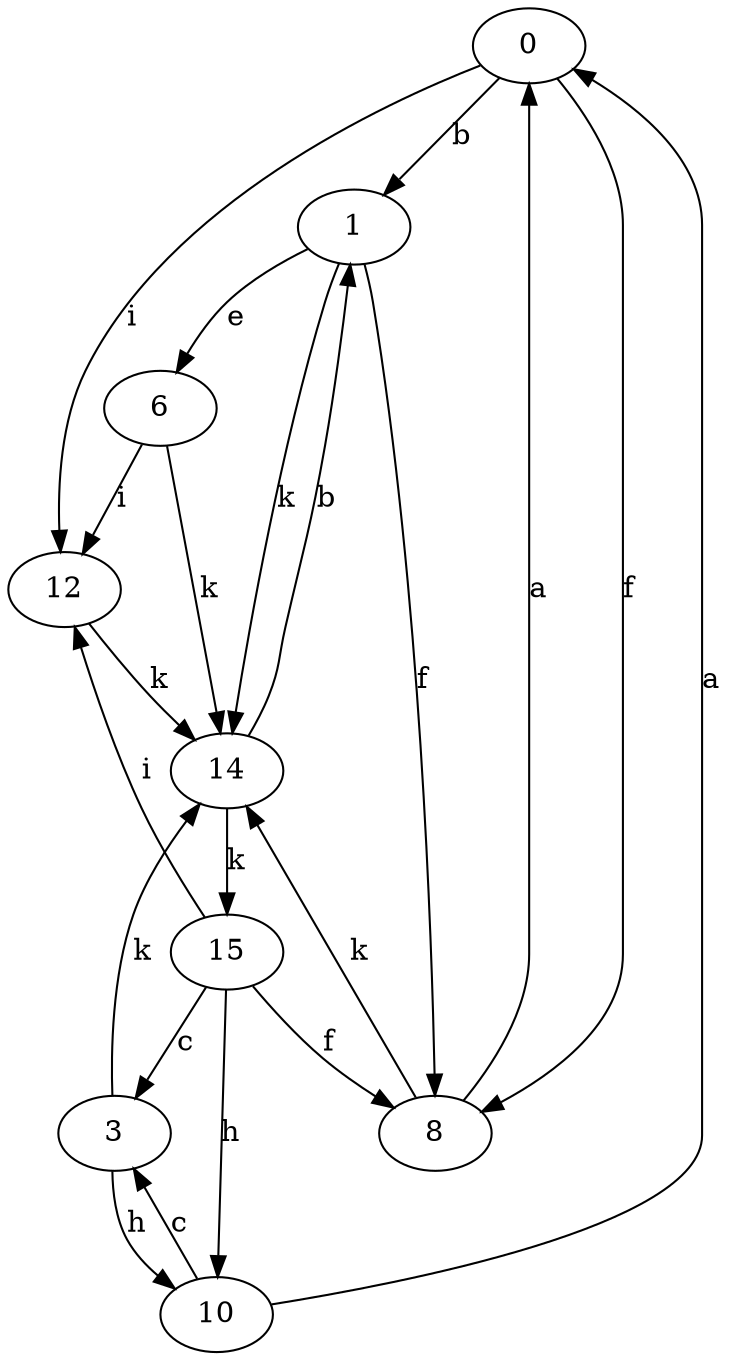 strict digraph  {
0;
1;
3;
6;
8;
10;
12;
14;
15;
0 -> 1  [label=b];
0 -> 8  [label=f];
0 -> 12  [label=i];
1 -> 6  [label=e];
1 -> 8  [label=f];
1 -> 14  [label=k];
3 -> 10  [label=h];
3 -> 14  [label=k];
6 -> 12  [label=i];
6 -> 14  [label=k];
8 -> 0  [label=a];
8 -> 14  [label=k];
10 -> 0  [label=a];
10 -> 3  [label=c];
12 -> 14  [label=k];
14 -> 1  [label=b];
14 -> 15  [label=k];
15 -> 3  [label=c];
15 -> 8  [label=f];
15 -> 10  [label=h];
15 -> 12  [label=i];
}
